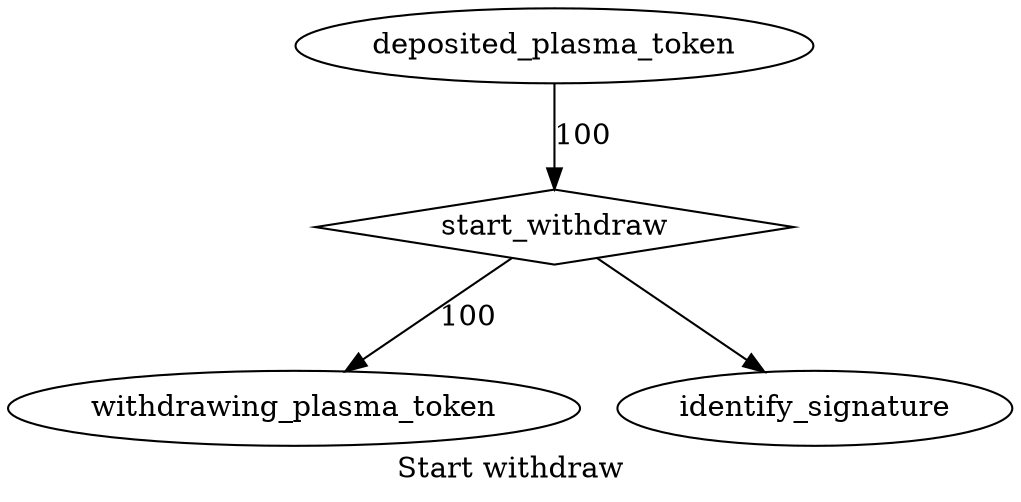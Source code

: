 digraph {
  label="Start withdraw";
  start_withdraw[shape="diamond", style=""];

  deposited_plasma_token -> start_withdraw[label="100"];
  start_withdraw -> withdrawing_plasma_token[label="100"];
  start_withdraw -> identify_signature;
}
